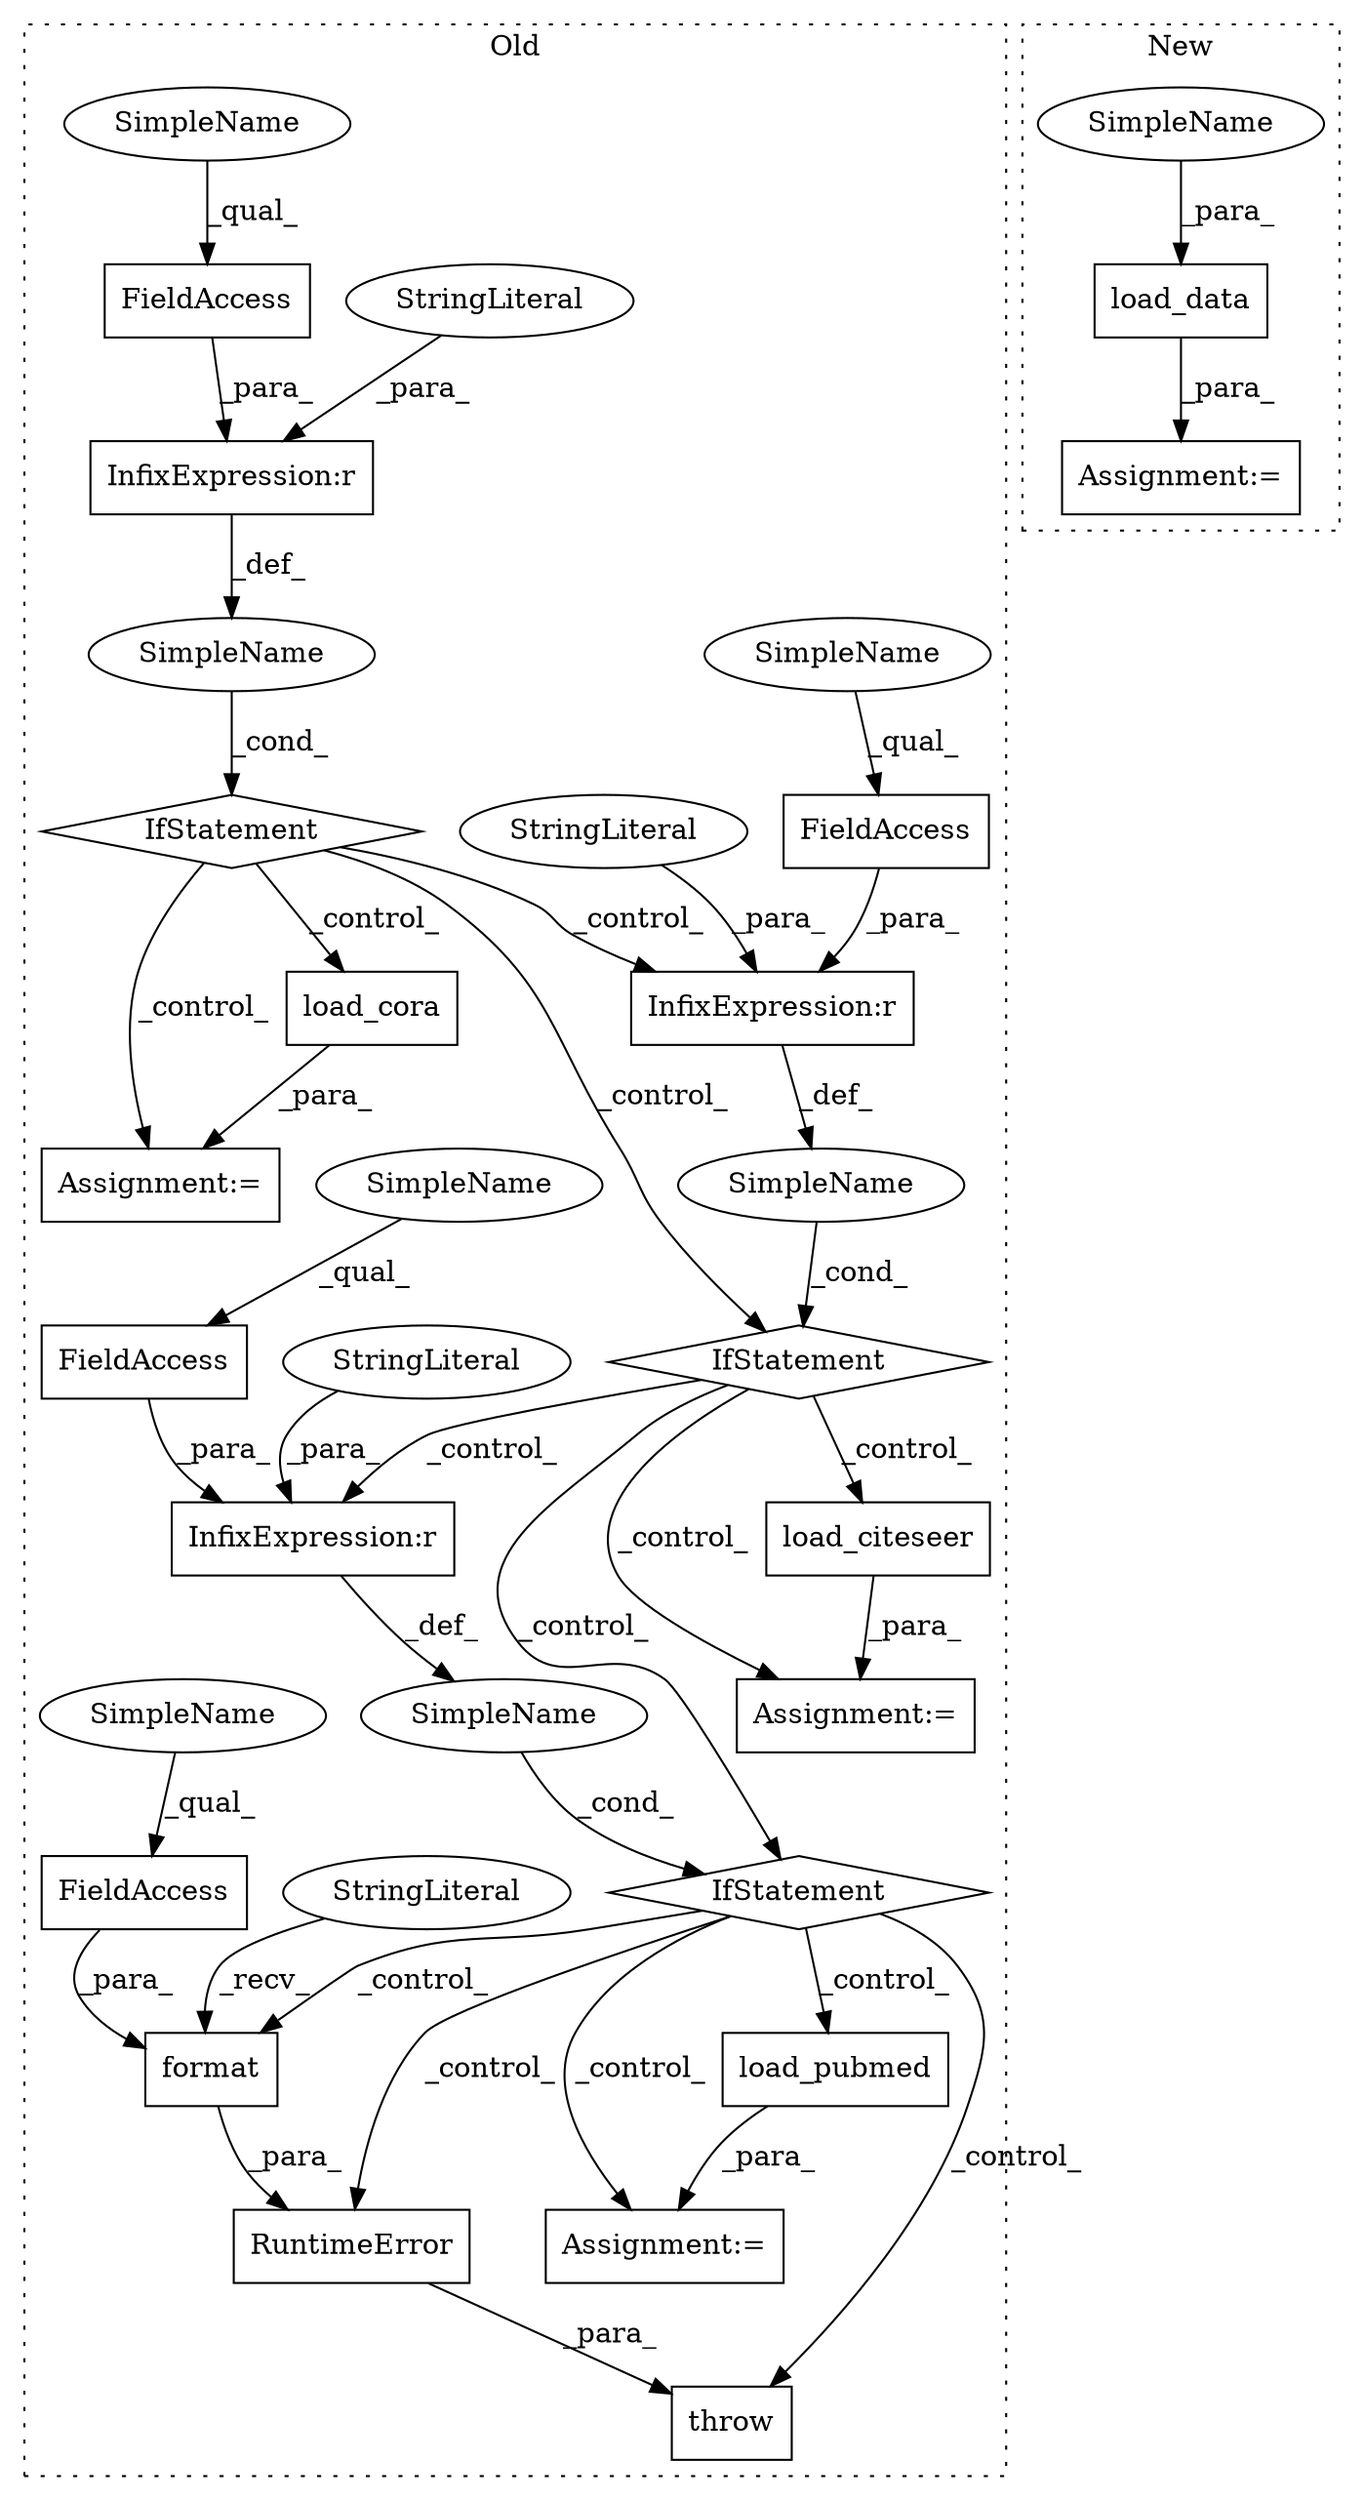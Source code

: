 digraph G {
subgraph cluster0 {
1 [label="IfStatement" a="25" s="2102,2132" l="4,2" shape="diamond"];
4 [label="Assignment:=" a="7" s="2222" l="1" shape="box"];
5 [label="SimpleName" a="42" s="" l="" shape="ellipse"];
6 [label="SimpleName" a="42" s="" l="" shape="ellipse"];
7 [label="InfixExpression:r" a="27" s="2118" l="4" shape="box"];
8 [label="FieldAccess" a="22" s="2106" l="12" shape="box"];
9 [label="FieldAccess" a="22" s="2184" l="12" shape="box"];
10 [label="SimpleName" a="42" s="" l="" shape="ellipse"];
11 [label="throw" a="53" s="2258" l="6" shape="box"];
12 [label="InfixExpression:r" a="27" s="2048" l="4" shape="box"];
13 [label="InfixExpression:r" a="27" s="2196" l="4" shape="box"];
14 [label="FieldAccess" a="22" s="2304" l="12" shape="box"];
15 [label="FieldAccess" a="22" s="2036" l="12" shape="box"];
16 [label="format" a="32" s="2297,2316" l="7,1" shape="box"];
17 [label="IfStatement" a="25" s="2032,2058" l="4,2" shape="diamond"];
18 [label="load_citeseer" a="32" s="2147" l="15" shape="box"];
19 [label="IfStatement" a="25" s="2180,2208" l="4,2" shape="diamond"];
20 [label="RuntimeError" a="32" s="2264,2317" l="13,1" shape="box"];
21 [label="load_pubmed" a="32" s="2223" l="13" shape="box"];
22 [label="StringLiteral" a="45" s="2052" l="6" shape="ellipse"];
23 [label="StringLiteral" a="45" s="2122" l="10" shape="ellipse"];
24 [label="Assignment:=" a="7" s="2146" l="1" shape="box"];
25 [label="StringLiteral" a="45" s="2200" l="8" shape="ellipse"];
26 [label="StringLiteral" a="45" s="2277" l="19" shape="ellipse"];
27 [label="Assignment:=" a="7" s="2072" l="1" shape="box"];
28 [label="load_cora" a="32" s="2073" l="11" shape="box"];
29 [label="SimpleName" a="42" s="2036" l="4" shape="ellipse"];
30 [label="SimpleName" a="42" s="2184" l="4" shape="ellipse"];
31 [label="SimpleName" a="42" s="2106" l="4" shape="ellipse"];
32 [label="SimpleName" a="42" s="2304" l="4" shape="ellipse"];
label = "Old";
style="dotted";
}
subgraph cluster1 {
2 [label="load_data" a="32" s="2013,2027" l="10,1" shape="box"];
3 [label="Assignment:=" a="7" s="2012" l="1" shape="box"];
33 [label="SimpleName" a="42" s="2023" l="4" shape="ellipse"];
label = "New";
style="dotted";
}
1 -> 18 [label="_control_"];
1 -> 24 [label="_control_"];
1 -> 19 [label="_control_"];
1 -> 13 [label="_control_"];
2 -> 3 [label="_para_"];
5 -> 17 [label="_cond_"];
6 -> 1 [label="_cond_"];
7 -> 6 [label="_def_"];
8 -> 7 [label="_para_"];
9 -> 13 [label="_para_"];
10 -> 19 [label="_cond_"];
12 -> 5 [label="_def_"];
13 -> 10 [label="_def_"];
14 -> 16 [label="_para_"];
15 -> 12 [label="_para_"];
16 -> 20 [label="_para_"];
17 -> 1 [label="_control_"];
17 -> 28 [label="_control_"];
17 -> 27 [label="_control_"];
17 -> 7 [label="_control_"];
18 -> 24 [label="_para_"];
19 -> 20 [label="_control_"];
19 -> 4 [label="_control_"];
19 -> 11 [label="_control_"];
19 -> 16 [label="_control_"];
19 -> 21 [label="_control_"];
20 -> 11 [label="_para_"];
21 -> 4 [label="_para_"];
22 -> 12 [label="_para_"];
23 -> 7 [label="_para_"];
25 -> 13 [label="_para_"];
26 -> 16 [label="_recv_"];
28 -> 27 [label="_para_"];
29 -> 15 [label="_qual_"];
30 -> 9 [label="_qual_"];
31 -> 8 [label="_qual_"];
32 -> 14 [label="_qual_"];
33 -> 2 [label="_para_"];
}
